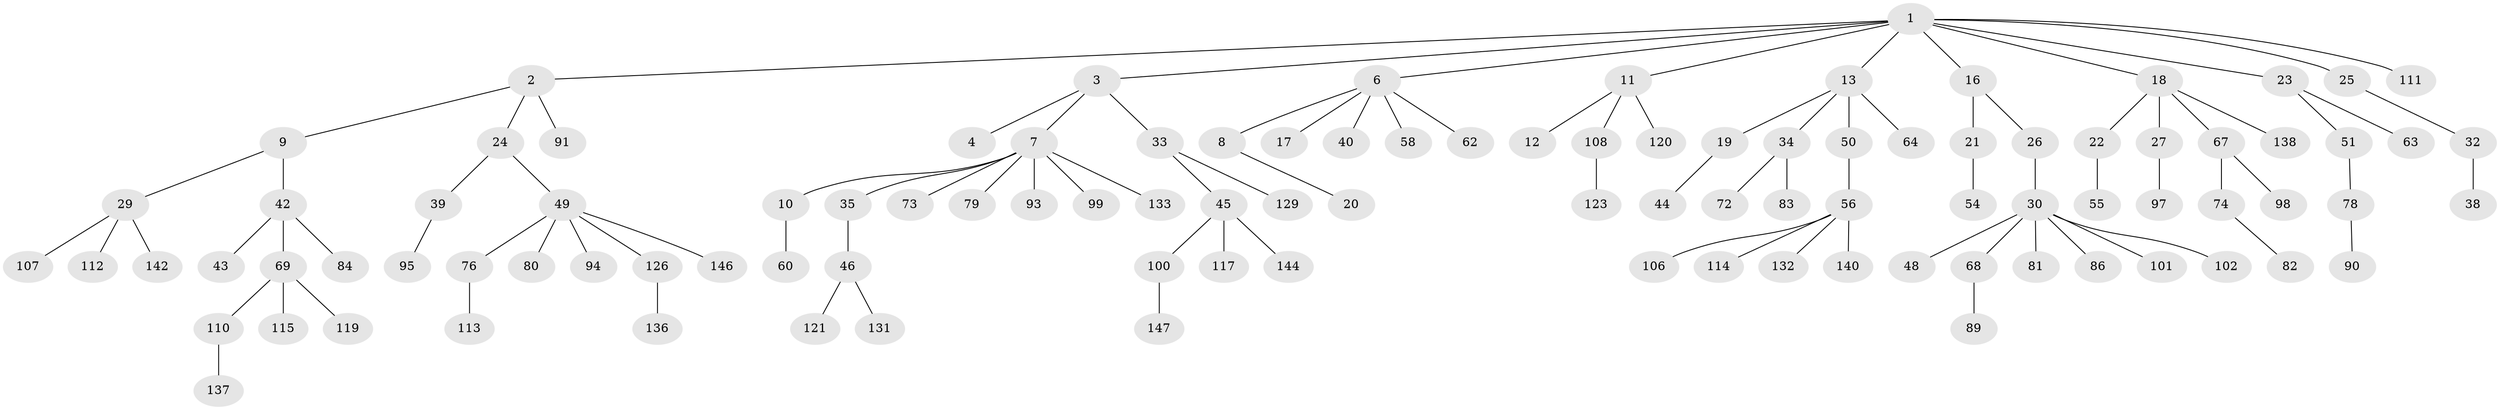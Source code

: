 // original degree distribution, {7: 0.013513513513513514, 5: 0.0472972972972973, 4: 0.060810810810810814, 1: 0.5540540540540541, 6: 0.006756756756756757, 9: 0.006756756756756757, 3: 0.13513513513513514, 2: 0.17567567567567569}
// Generated by graph-tools (version 1.1) at 2025/42/03/06/25 10:42:04]
// undirected, 104 vertices, 103 edges
graph export_dot {
graph [start="1"]
  node [color=gray90,style=filled];
  1 [super="+5"];
  2 [super="+53"];
  3;
  4;
  6 [super="+61"];
  7 [super="+36"];
  8 [super="+31"];
  9 [super="+122"];
  10 [super="+141"];
  11 [super="+14"];
  12;
  13 [super="+15"];
  16;
  17 [super="+52"];
  18 [super="+65"];
  19 [super="+103"];
  20 [super="+105"];
  21 [super="+118"];
  22 [super="+125"];
  23 [super="+28"];
  24 [super="+85"];
  25 [super="+134"];
  26;
  27;
  29 [super="+71"];
  30 [super="+37"];
  32 [super="+96"];
  33 [super="+41"];
  34 [super="+59"];
  35;
  38 [super="+104"];
  39 [super="+70"];
  40 [super="+77"];
  42 [super="+47"];
  43;
  44;
  45 [super="+57"];
  46 [super="+128"];
  48;
  49 [super="+75"];
  50 [super="+88"];
  51;
  54;
  55;
  56 [super="+66"];
  58;
  60;
  62;
  63 [super="+127"];
  64;
  67 [super="+148"];
  68 [super="+87"];
  69 [super="+124"];
  72 [super="+92"];
  73;
  74;
  76;
  78 [super="+135"];
  79;
  80;
  81;
  82;
  83;
  84;
  86;
  89;
  90;
  91;
  93;
  94;
  95;
  97;
  98;
  99 [super="+130"];
  100 [super="+145"];
  101 [super="+109"];
  102;
  106;
  107;
  108 [super="+143"];
  110 [super="+116"];
  111;
  112;
  113;
  114;
  115;
  117;
  119;
  120 [super="+139"];
  121;
  123;
  126;
  129;
  131;
  132;
  133;
  136;
  137;
  138;
  140;
  142;
  144;
  146;
  147;
  1 -- 2;
  1 -- 3;
  1 -- 11;
  1 -- 16;
  1 -- 23;
  1 -- 25;
  1 -- 18;
  1 -- 6;
  1 -- 13;
  1 -- 111;
  2 -- 9;
  2 -- 24;
  2 -- 91;
  3 -- 4;
  3 -- 7;
  3 -- 33;
  6 -- 8;
  6 -- 17;
  6 -- 40;
  6 -- 58;
  6 -- 62;
  7 -- 10;
  7 -- 35;
  7 -- 73;
  7 -- 79;
  7 -- 93;
  7 -- 99;
  7 -- 133;
  8 -- 20;
  9 -- 29;
  9 -- 42;
  10 -- 60;
  11 -- 12;
  11 -- 120;
  11 -- 108;
  13 -- 19;
  13 -- 34;
  13 -- 64;
  13 -- 50;
  16 -- 21;
  16 -- 26;
  18 -- 22;
  18 -- 27;
  18 -- 67;
  18 -- 138;
  19 -- 44;
  21 -- 54;
  22 -- 55;
  23 -- 51;
  23 -- 63;
  24 -- 39;
  24 -- 49;
  25 -- 32;
  26 -- 30;
  27 -- 97;
  29 -- 112;
  29 -- 107;
  29 -- 142;
  30 -- 48;
  30 -- 68;
  30 -- 81;
  30 -- 86;
  30 -- 102;
  30 -- 101;
  32 -- 38;
  33 -- 129;
  33 -- 45;
  34 -- 72;
  34 -- 83;
  35 -- 46;
  39 -- 95;
  42 -- 43;
  42 -- 69;
  42 -- 84;
  45 -- 100;
  45 -- 117;
  45 -- 144;
  46 -- 121;
  46 -- 131;
  49 -- 76;
  49 -- 80;
  49 -- 94;
  49 -- 146;
  49 -- 126;
  50 -- 56;
  51 -- 78;
  56 -- 114;
  56 -- 132;
  56 -- 106;
  56 -- 140;
  67 -- 74;
  67 -- 98;
  68 -- 89;
  69 -- 110;
  69 -- 115;
  69 -- 119;
  74 -- 82;
  76 -- 113;
  78 -- 90;
  100 -- 147;
  108 -- 123;
  110 -- 137;
  126 -- 136;
}
